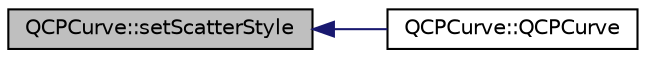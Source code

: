 digraph "QCPCurve::setScatterStyle"
{
  edge [fontname="Helvetica",fontsize="10",labelfontname="Helvetica",labelfontsize="10"];
  node [fontname="Helvetica",fontsize="10",shape=record];
  rankdir="LR";
  Node303 [label="QCPCurve::setScatterStyle",height=0.2,width=0.4,color="black", fillcolor="grey75", style="filled", fontcolor="black"];
  Node303 -> Node304 [dir="back",color="midnightblue",fontsize="10",style="solid",fontname="Helvetica"];
  Node304 [label="QCPCurve::QCPCurve",height=0.2,width=0.4,color="black", fillcolor="white", style="filled",URL="$d6/d30/class_q_c_p_curve.html#a36de58e2652b3fa47bdf9187d421d3ce"];
}
